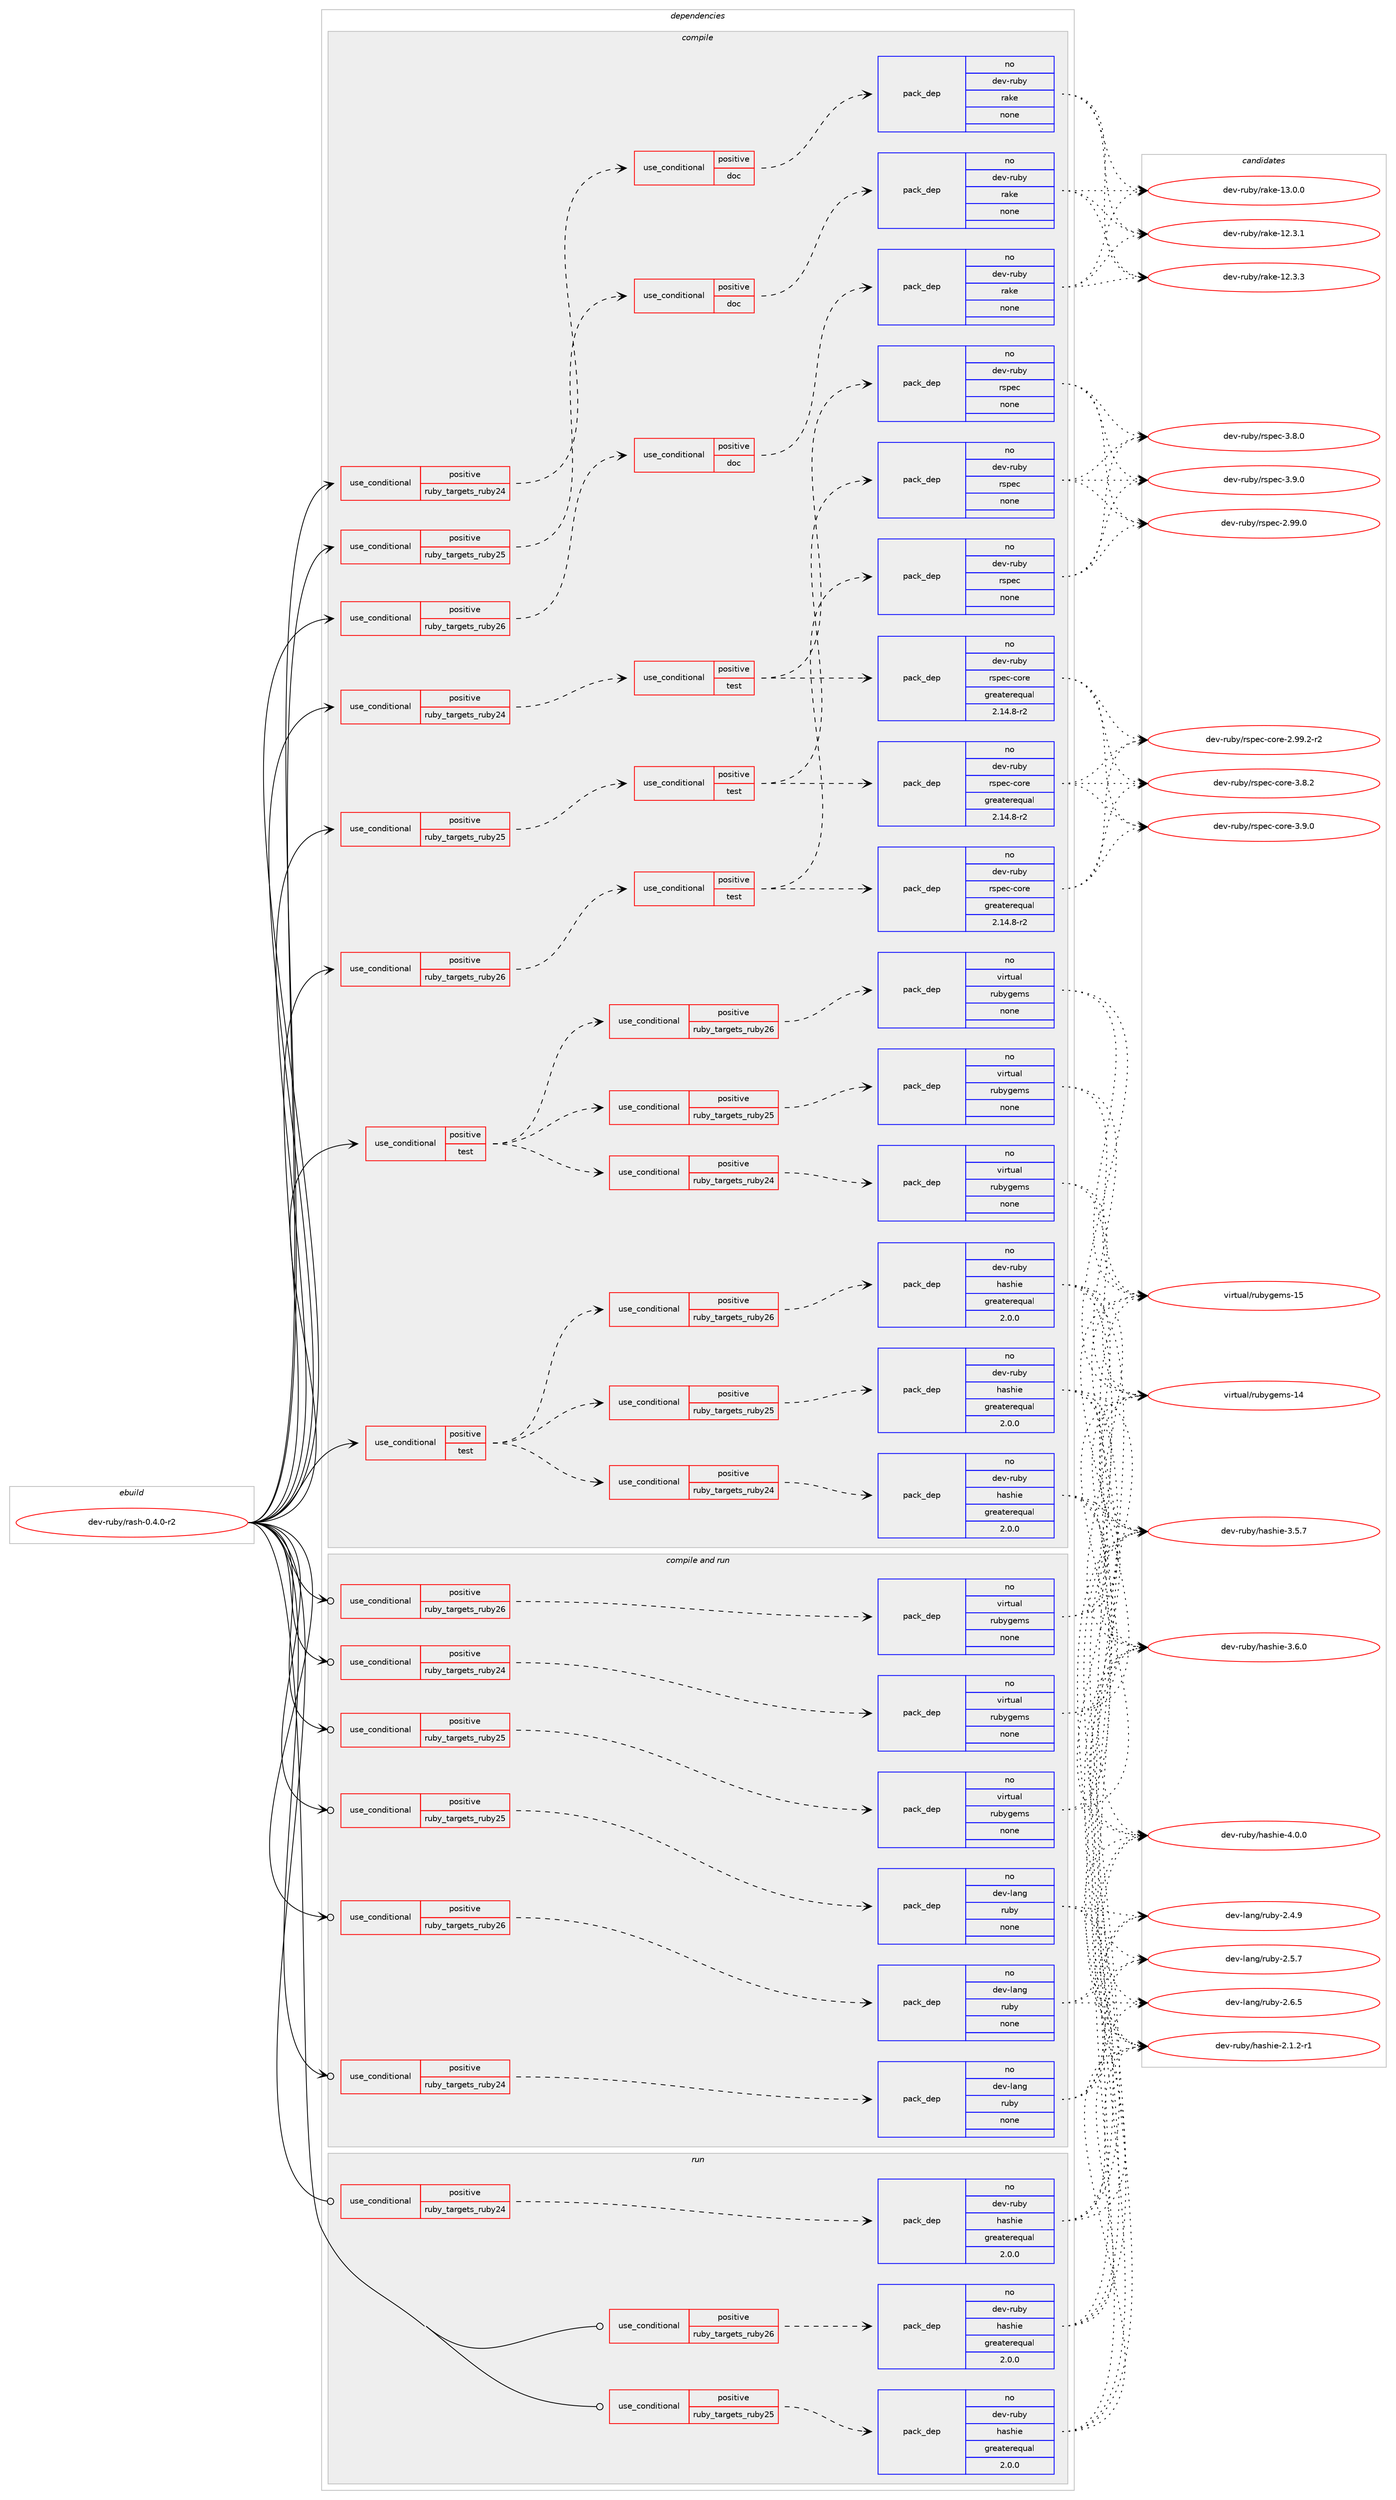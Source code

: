digraph prolog {

# *************
# Graph options
# *************

newrank=true;
concentrate=true;
compound=true;
graph [rankdir=LR,fontname=Helvetica,fontsize=10,ranksep=1.5];#, ranksep=2.5, nodesep=0.2];
edge  [arrowhead=vee];
node  [fontname=Helvetica,fontsize=10];

# **********
# The ebuild
# **********

subgraph cluster_leftcol {
color=gray;
rank=same;
label=<<i>ebuild</i>>;
id [label="dev-ruby/rash-0.4.0-r2", color=red, width=4, href="../dev-ruby/rash-0.4.0-r2.svg"];
}

# ****************
# The dependencies
# ****************

subgraph cluster_midcol {
color=gray;
label=<<i>dependencies</i>>;
subgraph cluster_compile {
fillcolor="#eeeeee";
style=filled;
label=<<i>compile</i>>;
subgraph cond171920 {
dependency703778 [label=<<TABLE BORDER="0" CELLBORDER="1" CELLSPACING="0" CELLPADDING="4"><TR><TD ROWSPAN="3" CELLPADDING="10">use_conditional</TD></TR><TR><TD>positive</TD></TR><TR><TD>ruby_targets_ruby24</TD></TR></TABLE>>, shape=none, color=red];
subgraph cond171921 {
dependency703779 [label=<<TABLE BORDER="0" CELLBORDER="1" CELLSPACING="0" CELLPADDING="4"><TR><TD ROWSPAN="3" CELLPADDING="10">use_conditional</TD></TR><TR><TD>positive</TD></TR><TR><TD>doc</TD></TR></TABLE>>, shape=none, color=red];
subgraph pack519828 {
dependency703780 [label=<<TABLE BORDER="0" CELLBORDER="1" CELLSPACING="0" CELLPADDING="4" WIDTH="220"><TR><TD ROWSPAN="6" CELLPADDING="30">pack_dep</TD></TR><TR><TD WIDTH="110">no</TD></TR><TR><TD>dev-ruby</TD></TR><TR><TD>rake</TD></TR><TR><TD>none</TD></TR><TR><TD></TD></TR></TABLE>>, shape=none, color=blue];
}
dependency703779:e -> dependency703780:w [weight=20,style="dashed",arrowhead="vee"];
}
dependency703778:e -> dependency703779:w [weight=20,style="dashed",arrowhead="vee"];
}
id:e -> dependency703778:w [weight=20,style="solid",arrowhead="vee"];
subgraph cond171922 {
dependency703781 [label=<<TABLE BORDER="0" CELLBORDER="1" CELLSPACING="0" CELLPADDING="4"><TR><TD ROWSPAN="3" CELLPADDING="10">use_conditional</TD></TR><TR><TD>positive</TD></TR><TR><TD>ruby_targets_ruby24</TD></TR></TABLE>>, shape=none, color=red];
subgraph cond171923 {
dependency703782 [label=<<TABLE BORDER="0" CELLBORDER="1" CELLSPACING="0" CELLPADDING="4"><TR><TD ROWSPAN="3" CELLPADDING="10">use_conditional</TD></TR><TR><TD>positive</TD></TR><TR><TD>test</TD></TR></TABLE>>, shape=none, color=red];
subgraph pack519829 {
dependency703783 [label=<<TABLE BORDER="0" CELLBORDER="1" CELLSPACING="0" CELLPADDING="4" WIDTH="220"><TR><TD ROWSPAN="6" CELLPADDING="30">pack_dep</TD></TR><TR><TD WIDTH="110">no</TD></TR><TR><TD>dev-ruby</TD></TR><TR><TD>rspec</TD></TR><TR><TD>none</TD></TR><TR><TD></TD></TR></TABLE>>, shape=none, color=blue];
}
dependency703782:e -> dependency703783:w [weight=20,style="dashed",arrowhead="vee"];
subgraph pack519830 {
dependency703784 [label=<<TABLE BORDER="0" CELLBORDER="1" CELLSPACING="0" CELLPADDING="4" WIDTH="220"><TR><TD ROWSPAN="6" CELLPADDING="30">pack_dep</TD></TR><TR><TD WIDTH="110">no</TD></TR><TR><TD>dev-ruby</TD></TR><TR><TD>rspec-core</TD></TR><TR><TD>greaterequal</TD></TR><TR><TD>2.14.8-r2</TD></TR></TABLE>>, shape=none, color=blue];
}
dependency703782:e -> dependency703784:w [weight=20,style="dashed",arrowhead="vee"];
}
dependency703781:e -> dependency703782:w [weight=20,style="dashed",arrowhead="vee"];
}
id:e -> dependency703781:w [weight=20,style="solid",arrowhead="vee"];
subgraph cond171924 {
dependency703785 [label=<<TABLE BORDER="0" CELLBORDER="1" CELLSPACING="0" CELLPADDING="4"><TR><TD ROWSPAN="3" CELLPADDING="10">use_conditional</TD></TR><TR><TD>positive</TD></TR><TR><TD>ruby_targets_ruby25</TD></TR></TABLE>>, shape=none, color=red];
subgraph cond171925 {
dependency703786 [label=<<TABLE BORDER="0" CELLBORDER="1" CELLSPACING="0" CELLPADDING="4"><TR><TD ROWSPAN="3" CELLPADDING="10">use_conditional</TD></TR><TR><TD>positive</TD></TR><TR><TD>doc</TD></TR></TABLE>>, shape=none, color=red];
subgraph pack519831 {
dependency703787 [label=<<TABLE BORDER="0" CELLBORDER="1" CELLSPACING="0" CELLPADDING="4" WIDTH="220"><TR><TD ROWSPAN="6" CELLPADDING="30">pack_dep</TD></TR><TR><TD WIDTH="110">no</TD></TR><TR><TD>dev-ruby</TD></TR><TR><TD>rake</TD></TR><TR><TD>none</TD></TR><TR><TD></TD></TR></TABLE>>, shape=none, color=blue];
}
dependency703786:e -> dependency703787:w [weight=20,style="dashed",arrowhead="vee"];
}
dependency703785:e -> dependency703786:w [weight=20,style="dashed",arrowhead="vee"];
}
id:e -> dependency703785:w [weight=20,style="solid",arrowhead="vee"];
subgraph cond171926 {
dependency703788 [label=<<TABLE BORDER="0" CELLBORDER="1" CELLSPACING="0" CELLPADDING="4"><TR><TD ROWSPAN="3" CELLPADDING="10">use_conditional</TD></TR><TR><TD>positive</TD></TR><TR><TD>ruby_targets_ruby25</TD></TR></TABLE>>, shape=none, color=red];
subgraph cond171927 {
dependency703789 [label=<<TABLE BORDER="0" CELLBORDER="1" CELLSPACING="0" CELLPADDING="4"><TR><TD ROWSPAN="3" CELLPADDING="10">use_conditional</TD></TR><TR><TD>positive</TD></TR><TR><TD>test</TD></TR></TABLE>>, shape=none, color=red];
subgraph pack519832 {
dependency703790 [label=<<TABLE BORDER="0" CELLBORDER="1" CELLSPACING="0" CELLPADDING="4" WIDTH="220"><TR><TD ROWSPAN="6" CELLPADDING="30">pack_dep</TD></TR><TR><TD WIDTH="110">no</TD></TR><TR><TD>dev-ruby</TD></TR><TR><TD>rspec</TD></TR><TR><TD>none</TD></TR><TR><TD></TD></TR></TABLE>>, shape=none, color=blue];
}
dependency703789:e -> dependency703790:w [weight=20,style="dashed",arrowhead="vee"];
subgraph pack519833 {
dependency703791 [label=<<TABLE BORDER="0" CELLBORDER="1" CELLSPACING="0" CELLPADDING="4" WIDTH="220"><TR><TD ROWSPAN="6" CELLPADDING="30">pack_dep</TD></TR><TR><TD WIDTH="110">no</TD></TR><TR><TD>dev-ruby</TD></TR><TR><TD>rspec-core</TD></TR><TR><TD>greaterequal</TD></TR><TR><TD>2.14.8-r2</TD></TR></TABLE>>, shape=none, color=blue];
}
dependency703789:e -> dependency703791:w [weight=20,style="dashed",arrowhead="vee"];
}
dependency703788:e -> dependency703789:w [weight=20,style="dashed",arrowhead="vee"];
}
id:e -> dependency703788:w [weight=20,style="solid",arrowhead="vee"];
subgraph cond171928 {
dependency703792 [label=<<TABLE BORDER="0" CELLBORDER="1" CELLSPACING="0" CELLPADDING="4"><TR><TD ROWSPAN="3" CELLPADDING="10">use_conditional</TD></TR><TR><TD>positive</TD></TR><TR><TD>ruby_targets_ruby26</TD></TR></TABLE>>, shape=none, color=red];
subgraph cond171929 {
dependency703793 [label=<<TABLE BORDER="0" CELLBORDER="1" CELLSPACING="0" CELLPADDING="4"><TR><TD ROWSPAN="3" CELLPADDING="10">use_conditional</TD></TR><TR><TD>positive</TD></TR><TR><TD>doc</TD></TR></TABLE>>, shape=none, color=red];
subgraph pack519834 {
dependency703794 [label=<<TABLE BORDER="0" CELLBORDER="1" CELLSPACING="0" CELLPADDING="4" WIDTH="220"><TR><TD ROWSPAN="6" CELLPADDING="30">pack_dep</TD></TR><TR><TD WIDTH="110">no</TD></TR><TR><TD>dev-ruby</TD></TR><TR><TD>rake</TD></TR><TR><TD>none</TD></TR><TR><TD></TD></TR></TABLE>>, shape=none, color=blue];
}
dependency703793:e -> dependency703794:w [weight=20,style="dashed",arrowhead="vee"];
}
dependency703792:e -> dependency703793:w [weight=20,style="dashed",arrowhead="vee"];
}
id:e -> dependency703792:w [weight=20,style="solid",arrowhead="vee"];
subgraph cond171930 {
dependency703795 [label=<<TABLE BORDER="0" CELLBORDER="1" CELLSPACING="0" CELLPADDING="4"><TR><TD ROWSPAN="3" CELLPADDING="10">use_conditional</TD></TR><TR><TD>positive</TD></TR><TR><TD>ruby_targets_ruby26</TD></TR></TABLE>>, shape=none, color=red];
subgraph cond171931 {
dependency703796 [label=<<TABLE BORDER="0" CELLBORDER="1" CELLSPACING="0" CELLPADDING="4"><TR><TD ROWSPAN="3" CELLPADDING="10">use_conditional</TD></TR><TR><TD>positive</TD></TR><TR><TD>test</TD></TR></TABLE>>, shape=none, color=red];
subgraph pack519835 {
dependency703797 [label=<<TABLE BORDER="0" CELLBORDER="1" CELLSPACING="0" CELLPADDING="4" WIDTH="220"><TR><TD ROWSPAN="6" CELLPADDING="30">pack_dep</TD></TR><TR><TD WIDTH="110">no</TD></TR><TR><TD>dev-ruby</TD></TR><TR><TD>rspec</TD></TR><TR><TD>none</TD></TR><TR><TD></TD></TR></TABLE>>, shape=none, color=blue];
}
dependency703796:e -> dependency703797:w [weight=20,style="dashed",arrowhead="vee"];
subgraph pack519836 {
dependency703798 [label=<<TABLE BORDER="0" CELLBORDER="1" CELLSPACING="0" CELLPADDING="4" WIDTH="220"><TR><TD ROWSPAN="6" CELLPADDING="30">pack_dep</TD></TR><TR><TD WIDTH="110">no</TD></TR><TR><TD>dev-ruby</TD></TR><TR><TD>rspec-core</TD></TR><TR><TD>greaterequal</TD></TR><TR><TD>2.14.8-r2</TD></TR></TABLE>>, shape=none, color=blue];
}
dependency703796:e -> dependency703798:w [weight=20,style="dashed",arrowhead="vee"];
}
dependency703795:e -> dependency703796:w [weight=20,style="dashed",arrowhead="vee"];
}
id:e -> dependency703795:w [weight=20,style="solid",arrowhead="vee"];
subgraph cond171932 {
dependency703799 [label=<<TABLE BORDER="0" CELLBORDER="1" CELLSPACING="0" CELLPADDING="4"><TR><TD ROWSPAN="3" CELLPADDING="10">use_conditional</TD></TR><TR><TD>positive</TD></TR><TR><TD>test</TD></TR></TABLE>>, shape=none, color=red];
subgraph cond171933 {
dependency703800 [label=<<TABLE BORDER="0" CELLBORDER="1" CELLSPACING="0" CELLPADDING="4"><TR><TD ROWSPAN="3" CELLPADDING="10">use_conditional</TD></TR><TR><TD>positive</TD></TR><TR><TD>ruby_targets_ruby24</TD></TR></TABLE>>, shape=none, color=red];
subgraph pack519837 {
dependency703801 [label=<<TABLE BORDER="0" CELLBORDER="1" CELLSPACING="0" CELLPADDING="4" WIDTH="220"><TR><TD ROWSPAN="6" CELLPADDING="30">pack_dep</TD></TR><TR><TD WIDTH="110">no</TD></TR><TR><TD>dev-ruby</TD></TR><TR><TD>hashie</TD></TR><TR><TD>greaterequal</TD></TR><TR><TD>2.0.0</TD></TR></TABLE>>, shape=none, color=blue];
}
dependency703800:e -> dependency703801:w [weight=20,style="dashed",arrowhead="vee"];
}
dependency703799:e -> dependency703800:w [weight=20,style="dashed",arrowhead="vee"];
subgraph cond171934 {
dependency703802 [label=<<TABLE BORDER="0" CELLBORDER="1" CELLSPACING="0" CELLPADDING="4"><TR><TD ROWSPAN="3" CELLPADDING="10">use_conditional</TD></TR><TR><TD>positive</TD></TR><TR><TD>ruby_targets_ruby25</TD></TR></TABLE>>, shape=none, color=red];
subgraph pack519838 {
dependency703803 [label=<<TABLE BORDER="0" CELLBORDER="1" CELLSPACING="0" CELLPADDING="4" WIDTH="220"><TR><TD ROWSPAN="6" CELLPADDING="30">pack_dep</TD></TR><TR><TD WIDTH="110">no</TD></TR><TR><TD>dev-ruby</TD></TR><TR><TD>hashie</TD></TR><TR><TD>greaterequal</TD></TR><TR><TD>2.0.0</TD></TR></TABLE>>, shape=none, color=blue];
}
dependency703802:e -> dependency703803:w [weight=20,style="dashed",arrowhead="vee"];
}
dependency703799:e -> dependency703802:w [weight=20,style="dashed",arrowhead="vee"];
subgraph cond171935 {
dependency703804 [label=<<TABLE BORDER="0" CELLBORDER="1" CELLSPACING="0" CELLPADDING="4"><TR><TD ROWSPAN="3" CELLPADDING="10">use_conditional</TD></TR><TR><TD>positive</TD></TR><TR><TD>ruby_targets_ruby26</TD></TR></TABLE>>, shape=none, color=red];
subgraph pack519839 {
dependency703805 [label=<<TABLE BORDER="0" CELLBORDER="1" CELLSPACING="0" CELLPADDING="4" WIDTH="220"><TR><TD ROWSPAN="6" CELLPADDING="30">pack_dep</TD></TR><TR><TD WIDTH="110">no</TD></TR><TR><TD>dev-ruby</TD></TR><TR><TD>hashie</TD></TR><TR><TD>greaterequal</TD></TR><TR><TD>2.0.0</TD></TR></TABLE>>, shape=none, color=blue];
}
dependency703804:e -> dependency703805:w [weight=20,style="dashed",arrowhead="vee"];
}
dependency703799:e -> dependency703804:w [weight=20,style="dashed",arrowhead="vee"];
}
id:e -> dependency703799:w [weight=20,style="solid",arrowhead="vee"];
subgraph cond171936 {
dependency703806 [label=<<TABLE BORDER="0" CELLBORDER="1" CELLSPACING="0" CELLPADDING="4"><TR><TD ROWSPAN="3" CELLPADDING="10">use_conditional</TD></TR><TR><TD>positive</TD></TR><TR><TD>test</TD></TR></TABLE>>, shape=none, color=red];
subgraph cond171937 {
dependency703807 [label=<<TABLE BORDER="0" CELLBORDER="1" CELLSPACING="0" CELLPADDING="4"><TR><TD ROWSPAN="3" CELLPADDING="10">use_conditional</TD></TR><TR><TD>positive</TD></TR><TR><TD>ruby_targets_ruby24</TD></TR></TABLE>>, shape=none, color=red];
subgraph pack519840 {
dependency703808 [label=<<TABLE BORDER="0" CELLBORDER="1" CELLSPACING="0" CELLPADDING="4" WIDTH="220"><TR><TD ROWSPAN="6" CELLPADDING="30">pack_dep</TD></TR><TR><TD WIDTH="110">no</TD></TR><TR><TD>virtual</TD></TR><TR><TD>rubygems</TD></TR><TR><TD>none</TD></TR><TR><TD></TD></TR></TABLE>>, shape=none, color=blue];
}
dependency703807:e -> dependency703808:w [weight=20,style="dashed",arrowhead="vee"];
}
dependency703806:e -> dependency703807:w [weight=20,style="dashed",arrowhead="vee"];
subgraph cond171938 {
dependency703809 [label=<<TABLE BORDER="0" CELLBORDER="1" CELLSPACING="0" CELLPADDING="4"><TR><TD ROWSPAN="3" CELLPADDING="10">use_conditional</TD></TR><TR><TD>positive</TD></TR><TR><TD>ruby_targets_ruby25</TD></TR></TABLE>>, shape=none, color=red];
subgraph pack519841 {
dependency703810 [label=<<TABLE BORDER="0" CELLBORDER="1" CELLSPACING="0" CELLPADDING="4" WIDTH="220"><TR><TD ROWSPAN="6" CELLPADDING="30">pack_dep</TD></TR><TR><TD WIDTH="110">no</TD></TR><TR><TD>virtual</TD></TR><TR><TD>rubygems</TD></TR><TR><TD>none</TD></TR><TR><TD></TD></TR></TABLE>>, shape=none, color=blue];
}
dependency703809:e -> dependency703810:w [weight=20,style="dashed",arrowhead="vee"];
}
dependency703806:e -> dependency703809:w [weight=20,style="dashed",arrowhead="vee"];
subgraph cond171939 {
dependency703811 [label=<<TABLE BORDER="0" CELLBORDER="1" CELLSPACING="0" CELLPADDING="4"><TR><TD ROWSPAN="3" CELLPADDING="10">use_conditional</TD></TR><TR><TD>positive</TD></TR><TR><TD>ruby_targets_ruby26</TD></TR></TABLE>>, shape=none, color=red];
subgraph pack519842 {
dependency703812 [label=<<TABLE BORDER="0" CELLBORDER="1" CELLSPACING="0" CELLPADDING="4" WIDTH="220"><TR><TD ROWSPAN="6" CELLPADDING="30">pack_dep</TD></TR><TR><TD WIDTH="110">no</TD></TR><TR><TD>virtual</TD></TR><TR><TD>rubygems</TD></TR><TR><TD>none</TD></TR><TR><TD></TD></TR></TABLE>>, shape=none, color=blue];
}
dependency703811:e -> dependency703812:w [weight=20,style="dashed",arrowhead="vee"];
}
dependency703806:e -> dependency703811:w [weight=20,style="dashed",arrowhead="vee"];
}
id:e -> dependency703806:w [weight=20,style="solid",arrowhead="vee"];
}
subgraph cluster_compileandrun {
fillcolor="#eeeeee";
style=filled;
label=<<i>compile and run</i>>;
subgraph cond171940 {
dependency703813 [label=<<TABLE BORDER="0" CELLBORDER="1" CELLSPACING="0" CELLPADDING="4"><TR><TD ROWSPAN="3" CELLPADDING="10">use_conditional</TD></TR><TR><TD>positive</TD></TR><TR><TD>ruby_targets_ruby24</TD></TR></TABLE>>, shape=none, color=red];
subgraph pack519843 {
dependency703814 [label=<<TABLE BORDER="0" CELLBORDER="1" CELLSPACING="0" CELLPADDING="4" WIDTH="220"><TR><TD ROWSPAN="6" CELLPADDING="30">pack_dep</TD></TR><TR><TD WIDTH="110">no</TD></TR><TR><TD>dev-lang</TD></TR><TR><TD>ruby</TD></TR><TR><TD>none</TD></TR><TR><TD></TD></TR></TABLE>>, shape=none, color=blue];
}
dependency703813:e -> dependency703814:w [weight=20,style="dashed",arrowhead="vee"];
}
id:e -> dependency703813:w [weight=20,style="solid",arrowhead="odotvee"];
subgraph cond171941 {
dependency703815 [label=<<TABLE BORDER="0" CELLBORDER="1" CELLSPACING="0" CELLPADDING="4"><TR><TD ROWSPAN="3" CELLPADDING="10">use_conditional</TD></TR><TR><TD>positive</TD></TR><TR><TD>ruby_targets_ruby24</TD></TR></TABLE>>, shape=none, color=red];
subgraph pack519844 {
dependency703816 [label=<<TABLE BORDER="0" CELLBORDER="1" CELLSPACING="0" CELLPADDING="4" WIDTH="220"><TR><TD ROWSPAN="6" CELLPADDING="30">pack_dep</TD></TR><TR><TD WIDTH="110">no</TD></TR><TR><TD>virtual</TD></TR><TR><TD>rubygems</TD></TR><TR><TD>none</TD></TR><TR><TD></TD></TR></TABLE>>, shape=none, color=blue];
}
dependency703815:e -> dependency703816:w [weight=20,style="dashed",arrowhead="vee"];
}
id:e -> dependency703815:w [weight=20,style="solid",arrowhead="odotvee"];
subgraph cond171942 {
dependency703817 [label=<<TABLE BORDER="0" CELLBORDER="1" CELLSPACING="0" CELLPADDING="4"><TR><TD ROWSPAN="3" CELLPADDING="10">use_conditional</TD></TR><TR><TD>positive</TD></TR><TR><TD>ruby_targets_ruby25</TD></TR></TABLE>>, shape=none, color=red];
subgraph pack519845 {
dependency703818 [label=<<TABLE BORDER="0" CELLBORDER="1" CELLSPACING="0" CELLPADDING="4" WIDTH="220"><TR><TD ROWSPAN="6" CELLPADDING="30">pack_dep</TD></TR><TR><TD WIDTH="110">no</TD></TR><TR><TD>dev-lang</TD></TR><TR><TD>ruby</TD></TR><TR><TD>none</TD></TR><TR><TD></TD></TR></TABLE>>, shape=none, color=blue];
}
dependency703817:e -> dependency703818:w [weight=20,style="dashed",arrowhead="vee"];
}
id:e -> dependency703817:w [weight=20,style="solid",arrowhead="odotvee"];
subgraph cond171943 {
dependency703819 [label=<<TABLE BORDER="0" CELLBORDER="1" CELLSPACING="0" CELLPADDING="4"><TR><TD ROWSPAN="3" CELLPADDING="10">use_conditional</TD></TR><TR><TD>positive</TD></TR><TR><TD>ruby_targets_ruby25</TD></TR></TABLE>>, shape=none, color=red];
subgraph pack519846 {
dependency703820 [label=<<TABLE BORDER="0" CELLBORDER="1" CELLSPACING="0" CELLPADDING="4" WIDTH="220"><TR><TD ROWSPAN="6" CELLPADDING="30">pack_dep</TD></TR><TR><TD WIDTH="110">no</TD></TR><TR><TD>virtual</TD></TR><TR><TD>rubygems</TD></TR><TR><TD>none</TD></TR><TR><TD></TD></TR></TABLE>>, shape=none, color=blue];
}
dependency703819:e -> dependency703820:w [weight=20,style="dashed",arrowhead="vee"];
}
id:e -> dependency703819:w [weight=20,style="solid",arrowhead="odotvee"];
subgraph cond171944 {
dependency703821 [label=<<TABLE BORDER="0" CELLBORDER="1" CELLSPACING="0" CELLPADDING="4"><TR><TD ROWSPAN="3" CELLPADDING="10">use_conditional</TD></TR><TR><TD>positive</TD></TR><TR><TD>ruby_targets_ruby26</TD></TR></TABLE>>, shape=none, color=red];
subgraph pack519847 {
dependency703822 [label=<<TABLE BORDER="0" CELLBORDER="1" CELLSPACING="0" CELLPADDING="4" WIDTH="220"><TR><TD ROWSPAN="6" CELLPADDING="30">pack_dep</TD></TR><TR><TD WIDTH="110">no</TD></TR><TR><TD>dev-lang</TD></TR><TR><TD>ruby</TD></TR><TR><TD>none</TD></TR><TR><TD></TD></TR></TABLE>>, shape=none, color=blue];
}
dependency703821:e -> dependency703822:w [weight=20,style="dashed",arrowhead="vee"];
}
id:e -> dependency703821:w [weight=20,style="solid",arrowhead="odotvee"];
subgraph cond171945 {
dependency703823 [label=<<TABLE BORDER="0" CELLBORDER="1" CELLSPACING="0" CELLPADDING="4"><TR><TD ROWSPAN="3" CELLPADDING="10">use_conditional</TD></TR><TR><TD>positive</TD></TR><TR><TD>ruby_targets_ruby26</TD></TR></TABLE>>, shape=none, color=red];
subgraph pack519848 {
dependency703824 [label=<<TABLE BORDER="0" CELLBORDER="1" CELLSPACING="0" CELLPADDING="4" WIDTH="220"><TR><TD ROWSPAN="6" CELLPADDING="30">pack_dep</TD></TR><TR><TD WIDTH="110">no</TD></TR><TR><TD>virtual</TD></TR><TR><TD>rubygems</TD></TR><TR><TD>none</TD></TR><TR><TD></TD></TR></TABLE>>, shape=none, color=blue];
}
dependency703823:e -> dependency703824:w [weight=20,style="dashed",arrowhead="vee"];
}
id:e -> dependency703823:w [weight=20,style="solid",arrowhead="odotvee"];
}
subgraph cluster_run {
fillcolor="#eeeeee";
style=filled;
label=<<i>run</i>>;
subgraph cond171946 {
dependency703825 [label=<<TABLE BORDER="0" CELLBORDER="1" CELLSPACING="0" CELLPADDING="4"><TR><TD ROWSPAN="3" CELLPADDING="10">use_conditional</TD></TR><TR><TD>positive</TD></TR><TR><TD>ruby_targets_ruby24</TD></TR></TABLE>>, shape=none, color=red];
subgraph pack519849 {
dependency703826 [label=<<TABLE BORDER="0" CELLBORDER="1" CELLSPACING="0" CELLPADDING="4" WIDTH="220"><TR><TD ROWSPAN="6" CELLPADDING="30">pack_dep</TD></TR><TR><TD WIDTH="110">no</TD></TR><TR><TD>dev-ruby</TD></TR><TR><TD>hashie</TD></TR><TR><TD>greaterequal</TD></TR><TR><TD>2.0.0</TD></TR></TABLE>>, shape=none, color=blue];
}
dependency703825:e -> dependency703826:w [weight=20,style="dashed",arrowhead="vee"];
}
id:e -> dependency703825:w [weight=20,style="solid",arrowhead="odot"];
subgraph cond171947 {
dependency703827 [label=<<TABLE BORDER="0" CELLBORDER="1" CELLSPACING="0" CELLPADDING="4"><TR><TD ROWSPAN="3" CELLPADDING="10">use_conditional</TD></TR><TR><TD>positive</TD></TR><TR><TD>ruby_targets_ruby25</TD></TR></TABLE>>, shape=none, color=red];
subgraph pack519850 {
dependency703828 [label=<<TABLE BORDER="0" CELLBORDER="1" CELLSPACING="0" CELLPADDING="4" WIDTH="220"><TR><TD ROWSPAN="6" CELLPADDING="30">pack_dep</TD></TR><TR><TD WIDTH="110">no</TD></TR><TR><TD>dev-ruby</TD></TR><TR><TD>hashie</TD></TR><TR><TD>greaterequal</TD></TR><TR><TD>2.0.0</TD></TR></TABLE>>, shape=none, color=blue];
}
dependency703827:e -> dependency703828:w [weight=20,style="dashed",arrowhead="vee"];
}
id:e -> dependency703827:w [weight=20,style="solid",arrowhead="odot"];
subgraph cond171948 {
dependency703829 [label=<<TABLE BORDER="0" CELLBORDER="1" CELLSPACING="0" CELLPADDING="4"><TR><TD ROWSPAN="3" CELLPADDING="10">use_conditional</TD></TR><TR><TD>positive</TD></TR><TR><TD>ruby_targets_ruby26</TD></TR></TABLE>>, shape=none, color=red];
subgraph pack519851 {
dependency703830 [label=<<TABLE BORDER="0" CELLBORDER="1" CELLSPACING="0" CELLPADDING="4" WIDTH="220"><TR><TD ROWSPAN="6" CELLPADDING="30">pack_dep</TD></TR><TR><TD WIDTH="110">no</TD></TR><TR><TD>dev-ruby</TD></TR><TR><TD>hashie</TD></TR><TR><TD>greaterequal</TD></TR><TR><TD>2.0.0</TD></TR></TABLE>>, shape=none, color=blue];
}
dependency703829:e -> dependency703830:w [weight=20,style="dashed",arrowhead="vee"];
}
id:e -> dependency703829:w [weight=20,style="solid",arrowhead="odot"];
}
}

# **************
# The candidates
# **************

subgraph cluster_choices {
rank=same;
color=gray;
label=<<i>candidates</i>>;

subgraph choice519828 {
color=black;
nodesep=1;
choice1001011184511411798121471149710710145495046514649 [label="dev-ruby/rake-12.3.1", color=red, width=4,href="../dev-ruby/rake-12.3.1.svg"];
choice1001011184511411798121471149710710145495046514651 [label="dev-ruby/rake-12.3.3", color=red, width=4,href="../dev-ruby/rake-12.3.3.svg"];
choice1001011184511411798121471149710710145495146484648 [label="dev-ruby/rake-13.0.0", color=red, width=4,href="../dev-ruby/rake-13.0.0.svg"];
dependency703780:e -> choice1001011184511411798121471149710710145495046514649:w [style=dotted,weight="100"];
dependency703780:e -> choice1001011184511411798121471149710710145495046514651:w [style=dotted,weight="100"];
dependency703780:e -> choice1001011184511411798121471149710710145495146484648:w [style=dotted,weight="100"];
}
subgraph choice519829 {
color=black;
nodesep=1;
choice1001011184511411798121471141151121019945504657574648 [label="dev-ruby/rspec-2.99.0", color=red, width=4,href="../dev-ruby/rspec-2.99.0.svg"];
choice10010111845114117981214711411511210199455146564648 [label="dev-ruby/rspec-3.8.0", color=red, width=4,href="../dev-ruby/rspec-3.8.0.svg"];
choice10010111845114117981214711411511210199455146574648 [label="dev-ruby/rspec-3.9.0", color=red, width=4,href="../dev-ruby/rspec-3.9.0.svg"];
dependency703783:e -> choice1001011184511411798121471141151121019945504657574648:w [style=dotted,weight="100"];
dependency703783:e -> choice10010111845114117981214711411511210199455146564648:w [style=dotted,weight="100"];
dependency703783:e -> choice10010111845114117981214711411511210199455146574648:w [style=dotted,weight="100"];
}
subgraph choice519830 {
color=black;
nodesep=1;
choice100101118451141179812147114115112101994599111114101455046575746504511450 [label="dev-ruby/rspec-core-2.99.2-r2", color=red, width=4,href="../dev-ruby/rspec-core-2.99.2-r2.svg"];
choice100101118451141179812147114115112101994599111114101455146564650 [label="dev-ruby/rspec-core-3.8.2", color=red, width=4,href="../dev-ruby/rspec-core-3.8.2.svg"];
choice100101118451141179812147114115112101994599111114101455146574648 [label="dev-ruby/rspec-core-3.9.0", color=red, width=4,href="../dev-ruby/rspec-core-3.9.0.svg"];
dependency703784:e -> choice100101118451141179812147114115112101994599111114101455046575746504511450:w [style=dotted,weight="100"];
dependency703784:e -> choice100101118451141179812147114115112101994599111114101455146564650:w [style=dotted,weight="100"];
dependency703784:e -> choice100101118451141179812147114115112101994599111114101455146574648:w [style=dotted,weight="100"];
}
subgraph choice519831 {
color=black;
nodesep=1;
choice1001011184511411798121471149710710145495046514649 [label="dev-ruby/rake-12.3.1", color=red, width=4,href="../dev-ruby/rake-12.3.1.svg"];
choice1001011184511411798121471149710710145495046514651 [label="dev-ruby/rake-12.3.3", color=red, width=4,href="../dev-ruby/rake-12.3.3.svg"];
choice1001011184511411798121471149710710145495146484648 [label="dev-ruby/rake-13.0.0", color=red, width=4,href="../dev-ruby/rake-13.0.0.svg"];
dependency703787:e -> choice1001011184511411798121471149710710145495046514649:w [style=dotted,weight="100"];
dependency703787:e -> choice1001011184511411798121471149710710145495046514651:w [style=dotted,weight="100"];
dependency703787:e -> choice1001011184511411798121471149710710145495146484648:w [style=dotted,weight="100"];
}
subgraph choice519832 {
color=black;
nodesep=1;
choice1001011184511411798121471141151121019945504657574648 [label="dev-ruby/rspec-2.99.0", color=red, width=4,href="../dev-ruby/rspec-2.99.0.svg"];
choice10010111845114117981214711411511210199455146564648 [label="dev-ruby/rspec-3.8.0", color=red, width=4,href="../dev-ruby/rspec-3.8.0.svg"];
choice10010111845114117981214711411511210199455146574648 [label="dev-ruby/rspec-3.9.0", color=red, width=4,href="../dev-ruby/rspec-3.9.0.svg"];
dependency703790:e -> choice1001011184511411798121471141151121019945504657574648:w [style=dotted,weight="100"];
dependency703790:e -> choice10010111845114117981214711411511210199455146564648:w [style=dotted,weight="100"];
dependency703790:e -> choice10010111845114117981214711411511210199455146574648:w [style=dotted,weight="100"];
}
subgraph choice519833 {
color=black;
nodesep=1;
choice100101118451141179812147114115112101994599111114101455046575746504511450 [label="dev-ruby/rspec-core-2.99.2-r2", color=red, width=4,href="../dev-ruby/rspec-core-2.99.2-r2.svg"];
choice100101118451141179812147114115112101994599111114101455146564650 [label="dev-ruby/rspec-core-3.8.2", color=red, width=4,href="../dev-ruby/rspec-core-3.8.2.svg"];
choice100101118451141179812147114115112101994599111114101455146574648 [label="dev-ruby/rspec-core-3.9.0", color=red, width=4,href="../dev-ruby/rspec-core-3.9.0.svg"];
dependency703791:e -> choice100101118451141179812147114115112101994599111114101455046575746504511450:w [style=dotted,weight="100"];
dependency703791:e -> choice100101118451141179812147114115112101994599111114101455146564650:w [style=dotted,weight="100"];
dependency703791:e -> choice100101118451141179812147114115112101994599111114101455146574648:w [style=dotted,weight="100"];
}
subgraph choice519834 {
color=black;
nodesep=1;
choice1001011184511411798121471149710710145495046514649 [label="dev-ruby/rake-12.3.1", color=red, width=4,href="../dev-ruby/rake-12.3.1.svg"];
choice1001011184511411798121471149710710145495046514651 [label="dev-ruby/rake-12.3.3", color=red, width=4,href="../dev-ruby/rake-12.3.3.svg"];
choice1001011184511411798121471149710710145495146484648 [label="dev-ruby/rake-13.0.0", color=red, width=4,href="../dev-ruby/rake-13.0.0.svg"];
dependency703794:e -> choice1001011184511411798121471149710710145495046514649:w [style=dotted,weight="100"];
dependency703794:e -> choice1001011184511411798121471149710710145495046514651:w [style=dotted,weight="100"];
dependency703794:e -> choice1001011184511411798121471149710710145495146484648:w [style=dotted,weight="100"];
}
subgraph choice519835 {
color=black;
nodesep=1;
choice1001011184511411798121471141151121019945504657574648 [label="dev-ruby/rspec-2.99.0", color=red, width=4,href="../dev-ruby/rspec-2.99.0.svg"];
choice10010111845114117981214711411511210199455146564648 [label="dev-ruby/rspec-3.8.0", color=red, width=4,href="../dev-ruby/rspec-3.8.0.svg"];
choice10010111845114117981214711411511210199455146574648 [label="dev-ruby/rspec-3.9.0", color=red, width=4,href="../dev-ruby/rspec-3.9.0.svg"];
dependency703797:e -> choice1001011184511411798121471141151121019945504657574648:w [style=dotted,weight="100"];
dependency703797:e -> choice10010111845114117981214711411511210199455146564648:w [style=dotted,weight="100"];
dependency703797:e -> choice10010111845114117981214711411511210199455146574648:w [style=dotted,weight="100"];
}
subgraph choice519836 {
color=black;
nodesep=1;
choice100101118451141179812147114115112101994599111114101455046575746504511450 [label="dev-ruby/rspec-core-2.99.2-r2", color=red, width=4,href="../dev-ruby/rspec-core-2.99.2-r2.svg"];
choice100101118451141179812147114115112101994599111114101455146564650 [label="dev-ruby/rspec-core-3.8.2", color=red, width=4,href="../dev-ruby/rspec-core-3.8.2.svg"];
choice100101118451141179812147114115112101994599111114101455146574648 [label="dev-ruby/rspec-core-3.9.0", color=red, width=4,href="../dev-ruby/rspec-core-3.9.0.svg"];
dependency703798:e -> choice100101118451141179812147114115112101994599111114101455046575746504511450:w [style=dotted,weight="100"];
dependency703798:e -> choice100101118451141179812147114115112101994599111114101455146564650:w [style=dotted,weight="100"];
dependency703798:e -> choice100101118451141179812147114115112101994599111114101455146574648:w [style=dotted,weight="100"];
}
subgraph choice519837 {
color=black;
nodesep=1;
choice100101118451141179812147104971151041051014550464946504511449 [label="dev-ruby/hashie-2.1.2-r1", color=red, width=4,href="../dev-ruby/hashie-2.1.2-r1.svg"];
choice10010111845114117981214710497115104105101455146534655 [label="dev-ruby/hashie-3.5.7", color=red, width=4,href="../dev-ruby/hashie-3.5.7.svg"];
choice10010111845114117981214710497115104105101455146544648 [label="dev-ruby/hashie-3.6.0", color=red, width=4,href="../dev-ruby/hashie-3.6.0.svg"];
choice10010111845114117981214710497115104105101455246484648 [label="dev-ruby/hashie-4.0.0", color=red, width=4,href="../dev-ruby/hashie-4.0.0.svg"];
dependency703801:e -> choice100101118451141179812147104971151041051014550464946504511449:w [style=dotted,weight="100"];
dependency703801:e -> choice10010111845114117981214710497115104105101455146534655:w [style=dotted,weight="100"];
dependency703801:e -> choice10010111845114117981214710497115104105101455146544648:w [style=dotted,weight="100"];
dependency703801:e -> choice10010111845114117981214710497115104105101455246484648:w [style=dotted,weight="100"];
}
subgraph choice519838 {
color=black;
nodesep=1;
choice100101118451141179812147104971151041051014550464946504511449 [label="dev-ruby/hashie-2.1.2-r1", color=red, width=4,href="../dev-ruby/hashie-2.1.2-r1.svg"];
choice10010111845114117981214710497115104105101455146534655 [label="dev-ruby/hashie-3.5.7", color=red, width=4,href="../dev-ruby/hashie-3.5.7.svg"];
choice10010111845114117981214710497115104105101455146544648 [label="dev-ruby/hashie-3.6.0", color=red, width=4,href="../dev-ruby/hashie-3.6.0.svg"];
choice10010111845114117981214710497115104105101455246484648 [label="dev-ruby/hashie-4.0.0", color=red, width=4,href="../dev-ruby/hashie-4.0.0.svg"];
dependency703803:e -> choice100101118451141179812147104971151041051014550464946504511449:w [style=dotted,weight="100"];
dependency703803:e -> choice10010111845114117981214710497115104105101455146534655:w [style=dotted,weight="100"];
dependency703803:e -> choice10010111845114117981214710497115104105101455146544648:w [style=dotted,weight="100"];
dependency703803:e -> choice10010111845114117981214710497115104105101455246484648:w [style=dotted,weight="100"];
}
subgraph choice519839 {
color=black;
nodesep=1;
choice100101118451141179812147104971151041051014550464946504511449 [label="dev-ruby/hashie-2.1.2-r1", color=red, width=4,href="../dev-ruby/hashie-2.1.2-r1.svg"];
choice10010111845114117981214710497115104105101455146534655 [label="dev-ruby/hashie-3.5.7", color=red, width=4,href="../dev-ruby/hashie-3.5.7.svg"];
choice10010111845114117981214710497115104105101455146544648 [label="dev-ruby/hashie-3.6.0", color=red, width=4,href="../dev-ruby/hashie-3.6.0.svg"];
choice10010111845114117981214710497115104105101455246484648 [label="dev-ruby/hashie-4.0.0", color=red, width=4,href="../dev-ruby/hashie-4.0.0.svg"];
dependency703805:e -> choice100101118451141179812147104971151041051014550464946504511449:w [style=dotted,weight="100"];
dependency703805:e -> choice10010111845114117981214710497115104105101455146534655:w [style=dotted,weight="100"];
dependency703805:e -> choice10010111845114117981214710497115104105101455146544648:w [style=dotted,weight="100"];
dependency703805:e -> choice10010111845114117981214710497115104105101455246484648:w [style=dotted,weight="100"];
}
subgraph choice519840 {
color=black;
nodesep=1;
choice118105114116117971084711411798121103101109115454952 [label="virtual/rubygems-14", color=red, width=4,href="../virtual/rubygems-14.svg"];
choice118105114116117971084711411798121103101109115454953 [label="virtual/rubygems-15", color=red, width=4,href="../virtual/rubygems-15.svg"];
dependency703808:e -> choice118105114116117971084711411798121103101109115454952:w [style=dotted,weight="100"];
dependency703808:e -> choice118105114116117971084711411798121103101109115454953:w [style=dotted,weight="100"];
}
subgraph choice519841 {
color=black;
nodesep=1;
choice118105114116117971084711411798121103101109115454952 [label="virtual/rubygems-14", color=red, width=4,href="../virtual/rubygems-14.svg"];
choice118105114116117971084711411798121103101109115454953 [label="virtual/rubygems-15", color=red, width=4,href="../virtual/rubygems-15.svg"];
dependency703810:e -> choice118105114116117971084711411798121103101109115454952:w [style=dotted,weight="100"];
dependency703810:e -> choice118105114116117971084711411798121103101109115454953:w [style=dotted,weight="100"];
}
subgraph choice519842 {
color=black;
nodesep=1;
choice118105114116117971084711411798121103101109115454952 [label="virtual/rubygems-14", color=red, width=4,href="../virtual/rubygems-14.svg"];
choice118105114116117971084711411798121103101109115454953 [label="virtual/rubygems-15", color=red, width=4,href="../virtual/rubygems-15.svg"];
dependency703812:e -> choice118105114116117971084711411798121103101109115454952:w [style=dotted,weight="100"];
dependency703812:e -> choice118105114116117971084711411798121103101109115454953:w [style=dotted,weight="100"];
}
subgraph choice519843 {
color=black;
nodesep=1;
choice10010111845108971101034711411798121455046524657 [label="dev-lang/ruby-2.4.9", color=red, width=4,href="../dev-lang/ruby-2.4.9.svg"];
choice10010111845108971101034711411798121455046534655 [label="dev-lang/ruby-2.5.7", color=red, width=4,href="../dev-lang/ruby-2.5.7.svg"];
choice10010111845108971101034711411798121455046544653 [label="dev-lang/ruby-2.6.5", color=red, width=4,href="../dev-lang/ruby-2.6.5.svg"];
dependency703814:e -> choice10010111845108971101034711411798121455046524657:w [style=dotted,weight="100"];
dependency703814:e -> choice10010111845108971101034711411798121455046534655:w [style=dotted,weight="100"];
dependency703814:e -> choice10010111845108971101034711411798121455046544653:w [style=dotted,weight="100"];
}
subgraph choice519844 {
color=black;
nodesep=1;
choice118105114116117971084711411798121103101109115454952 [label="virtual/rubygems-14", color=red, width=4,href="../virtual/rubygems-14.svg"];
choice118105114116117971084711411798121103101109115454953 [label="virtual/rubygems-15", color=red, width=4,href="../virtual/rubygems-15.svg"];
dependency703816:e -> choice118105114116117971084711411798121103101109115454952:w [style=dotted,weight="100"];
dependency703816:e -> choice118105114116117971084711411798121103101109115454953:w [style=dotted,weight="100"];
}
subgraph choice519845 {
color=black;
nodesep=1;
choice10010111845108971101034711411798121455046524657 [label="dev-lang/ruby-2.4.9", color=red, width=4,href="../dev-lang/ruby-2.4.9.svg"];
choice10010111845108971101034711411798121455046534655 [label="dev-lang/ruby-2.5.7", color=red, width=4,href="../dev-lang/ruby-2.5.7.svg"];
choice10010111845108971101034711411798121455046544653 [label="dev-lang/ruby-2.6.5", color=red, width=4,href="../dev-lang/ruby-2.6.5.svg"];
dependency703818:e -> choice10010111845108971101034711411798121455046524657:w [style=dotted,weight="100"];
dependency703818:e -> choice10010111845108971101034711411798121455046534655:w [style=dotted,weight="100"];
dependency703818:e -> choice10010111845108971101034711411798121455046544653:w [style=dotted,weight="100"];
}
subgraph choice519846 {
color=black;
nodesep=1;
choice118105114116117971084711411798121103101109115454952 [label="virtual/rubygems-14", color=red, width=4,href="../virtual/rubygems-14.svg"];
choice118105114116117971084711411798121103101109115454953 [label="virtual/rubygems-15", color=red, width=4,href="../virtual/rubygems-15.svg"];
dependency703820:e -> choice118105114116117971084711411798121103101109115454952:w [style=dotted,weight="100"];
dependency703820:e -> choice118105114116117971084711411798121103101109115454953:w [style=dotted,weight="100"];
}
subgraph choice519847 {
color=black;
nodesep=1;
choice10010111845108971101034711411798121455046524657 [label="dev-lang/ruby-2.4.9", color=red, width=4,href="../dev-lang/ruby-2.4.9.svg"];
choice10010111845108971101034711411798121455046534655 [label="dev-lang/ruby-2.5.7", color=red, width=4,href="../dev-lang/ruby-2.5.7.svg"];
choice10010111845108971101034711411798121455046544653 [label="dev-lang/ruby-2.6.5", color=red, width=4,href="../dev-lang/ruby-2.6.5.svg"];
dependency703822:e -> choice10010111845108971101034711411798121455046524657:w [style=dotted,weight="100"];
dependency703822:e -> choice10010111845108971101034711411798121455046534655:w [style=dotted,weight="100"];
dependency703822:e -> choice10010111845108971101034711411798121455046544653:w [style=dotted,weight="100"];
}
subgraph choice519848 {
color=black;
nodesep=1;
choice118105114116117971084711411798121103101109115454952 [label="virtual/rubygems-14", color=red, width=4,href="../virtual/rubygems-14.svg"];
choice118105114116117971084711411798121103101109115454953 [label="virtual/rubygems-15", color=red, width=4,href="../virtual/rubygems-15.svg"];
dependency703824:e -> choice118105114116117971084711411798121103101109115454952:w [style=dotted,weight="100"];
dependency703824:e -> choice118105114116117971084711411798121103101109115454953:w [style=dotted,weight="100"];
}
subgraph choice519849 {
color=black;
nodesep=1;
choice100101118451141179812147104971151041051014550464946504511449 [label="dev-ruby/hashie-2.1.2-r1", color=red, width=4,href="../dev-ruby/hashie-2.1.2-r1.svg"];
choice10010111845114117981214710497115104105101455146534655 [label="dev-ruby/hashie-3.5.7", color=red, width=4,href="../dev-ruby/hashie-3.5.7.svg"];
choice10010111845114117981214710497115104105101455146544648 [label="dev-ruby/hashie-3.6.0", color=red, width=4,href="../dev-ruby/hashie-3.6.0.svg"];
choice10010111845114117981214710497115104105101455246484648 [label="dev-ruby/hashie-4.0.0", color=red, width=4,href="../dev-ruby/hashie-4.0.0.svg"];
dependency703826:e -> choice100101118451141179812147104971151041051014550464946504511449:w [style=dotted,weight="100"];
dependency703826:e -> choice10010111845114117981214710497115104105101455146534655:w [style=dotted,weight="100"];
dependency703826:e -> choice10010111845114117981214710497115104105101455146544648:w [style=dotted,weight="100"];
dependency703826:e -> choice10010111845114117981214710497115104105101455246484648:w [style=dotted,weight="100"];
}
subgraph choice519850 {
color=black;
nodesep=1;
choice100101118451141179812147104971151041051014550464946504511449 [label="dev-ruby/hashie-2.1.2-r1", color=red, width=4,href="../dev-ruby/hashie-2.1.2-r1.svg"];
choice10010111845114117981214710497115104105101455146534655 [label="dev-ruby/hashie-3.5.7", color=red, width=4,href="../dev-ruby/hashie-3.5.7.svg"];
choice10010111845114117981214710497115104105101455146544648 [label="dev-ruby/hashie-3.6.0", color=red, width=4,href="../dev-ruby/hashie-3.6.0.svg"];
choice10010111845114117981214710497115104105101455246484648 [label="dev-ruby/hashie-4.0.0", color=red, width=4,href="../dev-ruby/hashie-4.0.0.svg"];
dependency703828:e -> choice100101118451141179812147104971151041051014550464946504511449:w [style=dotted,weight="100"];
dependency703828:e -> choice10010111845114117981214710497115104105101455146534655:w [style=dotted,weight="100"];
dependency703828:e -> choice10010111845114117981214710497115104105101455146544648:w [style=dotted,weight="100"];
dependency703828:e -> choice10010111845114117981214710497115104105101455246484648:w [style=dotted,weight="100"];
}
subgraph choice519851 {
color=black;
nodesep=1;
choice100101118451141179812147104971151041051014550464946504511449 [label="dev-ruby/hashie-2.1.2-r1", color=red, width=4,href="../dev-ruby/hashie-2.1.2-r1.svg"];
choice10010111845114117981214710497115104105101455146534655 [label="dev-ruby/hashie-3.5.7", color=red, width=4,href="../dev-ruby/hashie-3.5.7.svg"];
choice10010111845114117981214710497115104105101455146544648 [label="dev-ruby/hashie-3.6.0", color=red, width=4,href="../dev-ruby/hashie-3.6.0.svg"];
choice10010111845114117981214710497115104105101455246484648 [label="dev-ruby/hashie-4.0.0", color=red, width=4,href="../dev-ruby/hashie-4.0.0.svg"];
dependency703830:e -> choice100101118451141179812147104971151041051014550464946504511449:w [style=dotted,weight="100"];
dependency703830:e -> choice10010111845114117981214710497115104105101455146534655:w [style=dotted,weight="100"];
dependency703830:e -> choice10010111845114117981214710497115104105101455146544648:w [style=dotted,weight="100"];
dependency703830:e -> choice10010111845114117981214710497115104105101455246484648:w [style=dotted,weight="100"];
}
}

}
